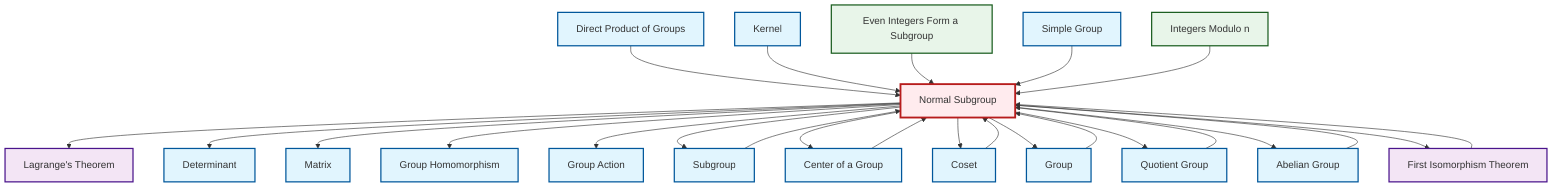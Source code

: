 graph TD
    classDef definition fill:#e1f5fe,stroke:#01579b,stroke-width:2px
    classDef theorem fill:#f3e5f5,stroke:#4a148c,stroke-width:2px
    classDef axiom fill:#fff3e0,stroke:#e65100,stroke-width:2px
    classDef example fill:#e8f5e9,stroke:#1b5e20,stroke-width:2px
    classDef current fill:#ffebee,stroke:#b71c1c,stroke-width:3px
    def-direct-product["Direct Product of Groups"]:::definition
    def-quotient-group["Quotient Group"]:::definition
    ex-even-integers-subgroup["Even Integers Form a Subgroup"]:::example
    def-homomorphism["Group Homomorphism"]:::definition
    def-kernel["Kernel"]:::definition
    def-simple-group["Simple Group"]:::definition
    def-matrix["Matrix"]:::definition
    def-determinant["Determinant"]:::definition
    def-group-action["Group Action"]:::definition
    def-coset["Coset"]:::definition
    def-abelian-group["Abelian Group"]:::definition
    def-center-of-group["Center of a Group"]:::definition
    def-group["Group"]:::definition
    def-subgroup["Subgroup"]:::definition
    def-normal-subgroup["Normal Subgroup"]:::definition
    thm-lagrange["Lagrange's Theorem"]:::theorem
    ex-quotient-integers-mod-n["Integers Modulo n"]:::example
    thm-first-isomorphism["First Isomorphism Theorem"]:::theorem
    def-quotient-group --> def-normal-subgroup
    def-normal-subgroup --> thm-lagrange
    def-coset --> def-normal-subgroup
    def-normal-subgroup --> def-determinant
    def-direct-product --> def-normal-subgroup
    def-normal-subgroup --> def-matrix
    def-normal-subgroup --> def-homomorphism
    def-kernel --> def-normal-subgroup
    ex-even-integers-subgroup --> def-normal-subgroup
    def-normal-subgroup --> def-group-action
    def-normal-subgroup --> def-subgroup
    def-subgroup --> def-normal-subgroup
    def-simple-group --> def-normal-subgroup
    thm-first-isomorphism --> def-normal-subgroup
    def-group --> def-normal-subgroup
    ex-quotient-integers-mod-n --> def-normal-subgroup
    def-normal-subgroup --> def-center-of-group
    def-center-of-group --> def-normal-subgroup
    def-normal-subgroup --> def-coset
    def-normal-subgroup --> def-group
    def-normal-subgroup --> def-quotient-group
    def-abelian-group --> def-normal-subgroup
    def-normal-subgroup --> def-abelian-group
    def-normal-subgroup --> thm-first-isomorphism
    class def-normal-subgroup current